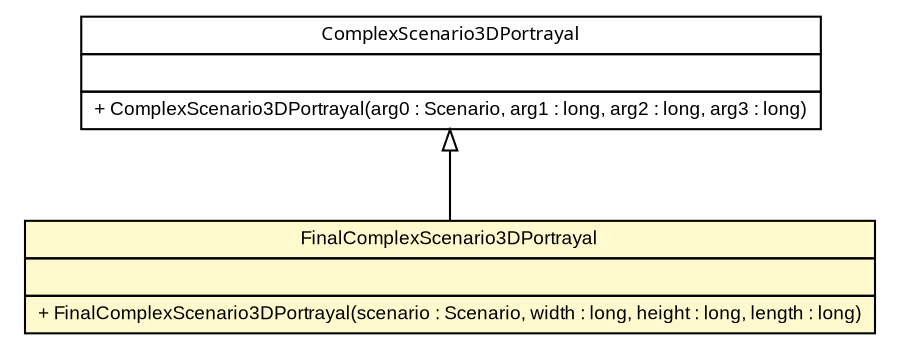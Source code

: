#!/usr/local/bin/dot
#
# Class diagram 
# Generated by UMLGraph version 5.1 (http://www.umlgraph.org/)
#

digraph G {
	edge [fontname="arial",fontsize=10,labelfontname="arial",labelfontsize=10];
	node [fontname="arial",fontsize=10,shape=plaintext];
	nodesep=0.25;
	ranksep=0.5;
	// es.upm.dit.gsi.shanks.model.scenario.portrayal.test.FinalComplexScenario3DPortrayal
	c5488 [label=<<table title="es.upm.dit.gsi.shanks.model.scenario.portrayal.test.FinalComplexScenario3DPortrayal" border="0" cellborder="1" cellspacing="0" cellpadding="2" port="p" bgcolor="lemonChiffon" href="./FinalComplexScenario3DPortrayal.html">
		<tr><td><table border="0" cellspacing="0" cellpadding="1">
<tr><td align="center" balign="center"> FinalComplexScenario3DPortrayal </td></tr>
		</table></td></tr>
		<tr><td><table border="0" cellspacing="0" cellpadding="1">
<tr><td align="left" balign="left">  </td></tr>
		</table></td></tr>
		<tr><td><table border="0" cellspacing="0" cellpadding="1">
<tr><td align="left" balign="left"> + FinalComplexScenario3DPortrayal(scenario : Scenario, width : long, height : long, length : long) </td></tr>
		</table></td></tr>
		</table>>, fontname="arial", fontcolor="black", fontsize=9.0];
	//es.upm.dit.gsi.shanks.model.scenario.portrayal.test.FinalComplexScenario3DPortrayal extends es.upm.dit.gsi.shanks.model.scenario.portrayal.ComplexScenario3DPortrayal
	c5520:p -> c5488:p [dir=back,arrowtail=empty];
	// es.upm.dit.gsi.shanks.model.scenario.portrayal.ComplexScenario3DPortrayal
	c5520 [label=<<table title="es.upm.dit.gsi.shanks.model.scenario.portrayal.ComplexScenario3DPortrayal" border="0" cellborder="1" cellspacing="0" cellpadding="2" port="p" href="http://java.sun.com/j2se/1.4.2/docs/api/es/upm/dit/gsi/shanks/model/scenario/portrayal/ComplexScenario3DPortrayal.html">
		<tr><td><table border="0" cellspacing="0" cellpadding="1">
<tr><td align="center" balign="center"><font face="ariali"> ComplexScenario3DPortrayal </font></td></tr>
		</table></td></tr>
		<tr><td><table border="0" cellspacing="0" cellpadding="1">
<tr><td align="left" balign="left">  </td></tr>
		</table></td></tr>
		<tr><td><table border="0" cellspacing="0" cellpadding="1">
<tr><td align="left" balign="left"> + ComplexScenario3DPortrayal(arg0 : Scenario, arg1 : long, arg2 : long, arg3 : long) </td></tr>
		</table></td></tr>
		</table>>, fontname="arial", fontcolor="black", fontsize=9.0];
}

